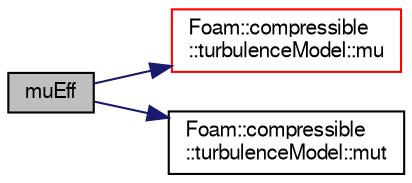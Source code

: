 digraph "muEff"
{
  bgcolor="transparent";
  edge [fontname="FreeSans",fontsize="10",labelfontname="FreeSans",labelfontsize="10"];
  node [fontname="FreeSans",fontsize="10",shape=record];
  rankdir="LR";
  Node689 [label="muEff",height=0.2,width=0.4,color="black", fillcolor="grey75", style="filled", fontcolor="black"];
  Node689 -> Node690 [color="midnightblue",fontsize="10",style="solid",fontname="FreeSans"];
  Node690 [label="Foam::compressible\l::turbulenceModel::mu",height=0.2,width=0.4,color="red",URL="$a30818.html#a54025d7e9635694b562bfb981e31e6da",tooltip="Return the laminar viscosity. "];
  Node689 -> Node692 [color="midnightblue",fontsize="10",style="solid",fontname="FreeSans"];
  Node692 [label="Foam::compressible\l::turbulenceModel::mut",height=0.2,width=0.4,color="black",URL="$a30818.html#a0f07eb378a478fd39a807b8afdfa7aa5",tooltip="Return the turbulence viscosity. "];
}
